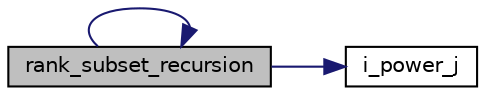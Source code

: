 digraph "rank_subset_recursion"
{
  edge [fontname="Helvetica",fontsize="10",labelfontname="Helvetica",labelfontsize="10"];
  node [fontname="Helvetica",fontsize="10",shape=record];
  rankdir="LR";
  Node3543 [label="rank_subset_recursion",height=0.2,width=0.4,color="black", fillcolor="grey75", style="filled", fontcolor="black"];
  Node3543 -> Node3543 [color="midnightblue",fontsize="10",style="solid",fontname="Helvetica"];
  Node3543 -> Node3544 [color="midnightblue",fontsize="10",style="solid",fontname="Helvetica"];
  Node3544 [label="i_power_j",height=0.2,width=0.4,color="black", fillcolor="white", style="filled",URL="$de/dc5/algebra__and__number__theory_8h.html#a39b321523e8957d701618bb5cac542b5"];
}
